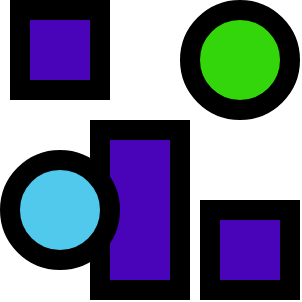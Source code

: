 <mxfile version="14.1.8" type="device"><diagram id="BX7plWkCFOBlYQ3Kwfjv" name="Page-1"><mxGraphModel dx="868" dy="510" grid="1" gridSize="10" guides="1" tooltips="1" connect="1" arrows="1" fold="1" page="1" pageScale="1" pageWidth="827" pageHeight="1169" math="0" shadow="0"><root><mxCell id="0"/><mxCell id="1" parent="0"/><mxCell id="9kSYdhH-PBL0lEJGG9lJ-8" value="" style="rounded=0;whiteSpace=wrap;html=1;strokeWidth=10;fillColor=#4904BA;" parent="1" vertex="1"><mxGeometry x="215" y="170" width="40" height="40" as="geometry"/></mxCell><mxCell id="9kSYdhH-PBL0lEJGG9lJ-4" value="" style="rounded=0;whiteSpace=wrap;html=1;strokeWidth=10;fillColor=#4904BA;" parent="1" vertex="1"><mxGeometry x="255" y="230" width="40" height="80" as="geometry"/></mxCell><mxCell id="9kSYdhH-PBL0lEJGG9lJ-6" value="" style="ellipse;whiteSpace=wrap;html=1;strokeWidth=10;fillColor=#51C9ED;" parent="1" vertex="1"><mxGeometry x="210" y="245" width="50" height="50" as="geometry"/></mxCell><mxCell id="9kSYdhH-PBL0lEJGG9lJ-7" value="" style="rounded=0;whiteSpace=wrap;html=1;strokeWidth=10;fillColor=#4904BA;" parent="1" vertex="1"><mxGeometry x="310" y="270" width="40" height="40" as="geometry"/></mxCell><mxCell id="9kSYdhH-PBL0lEJGG9lJ-3" value="" style="ellipse;whiteSpace=wrap;html=1;strokeWidth=10;fillColor=#33D60B;" parent="1" vertex="1"><mxGeometry x="300" y="170" width="50" height="50" as="geometry"/></mxCell></root></mxGraphModel></diagram></mxfile>